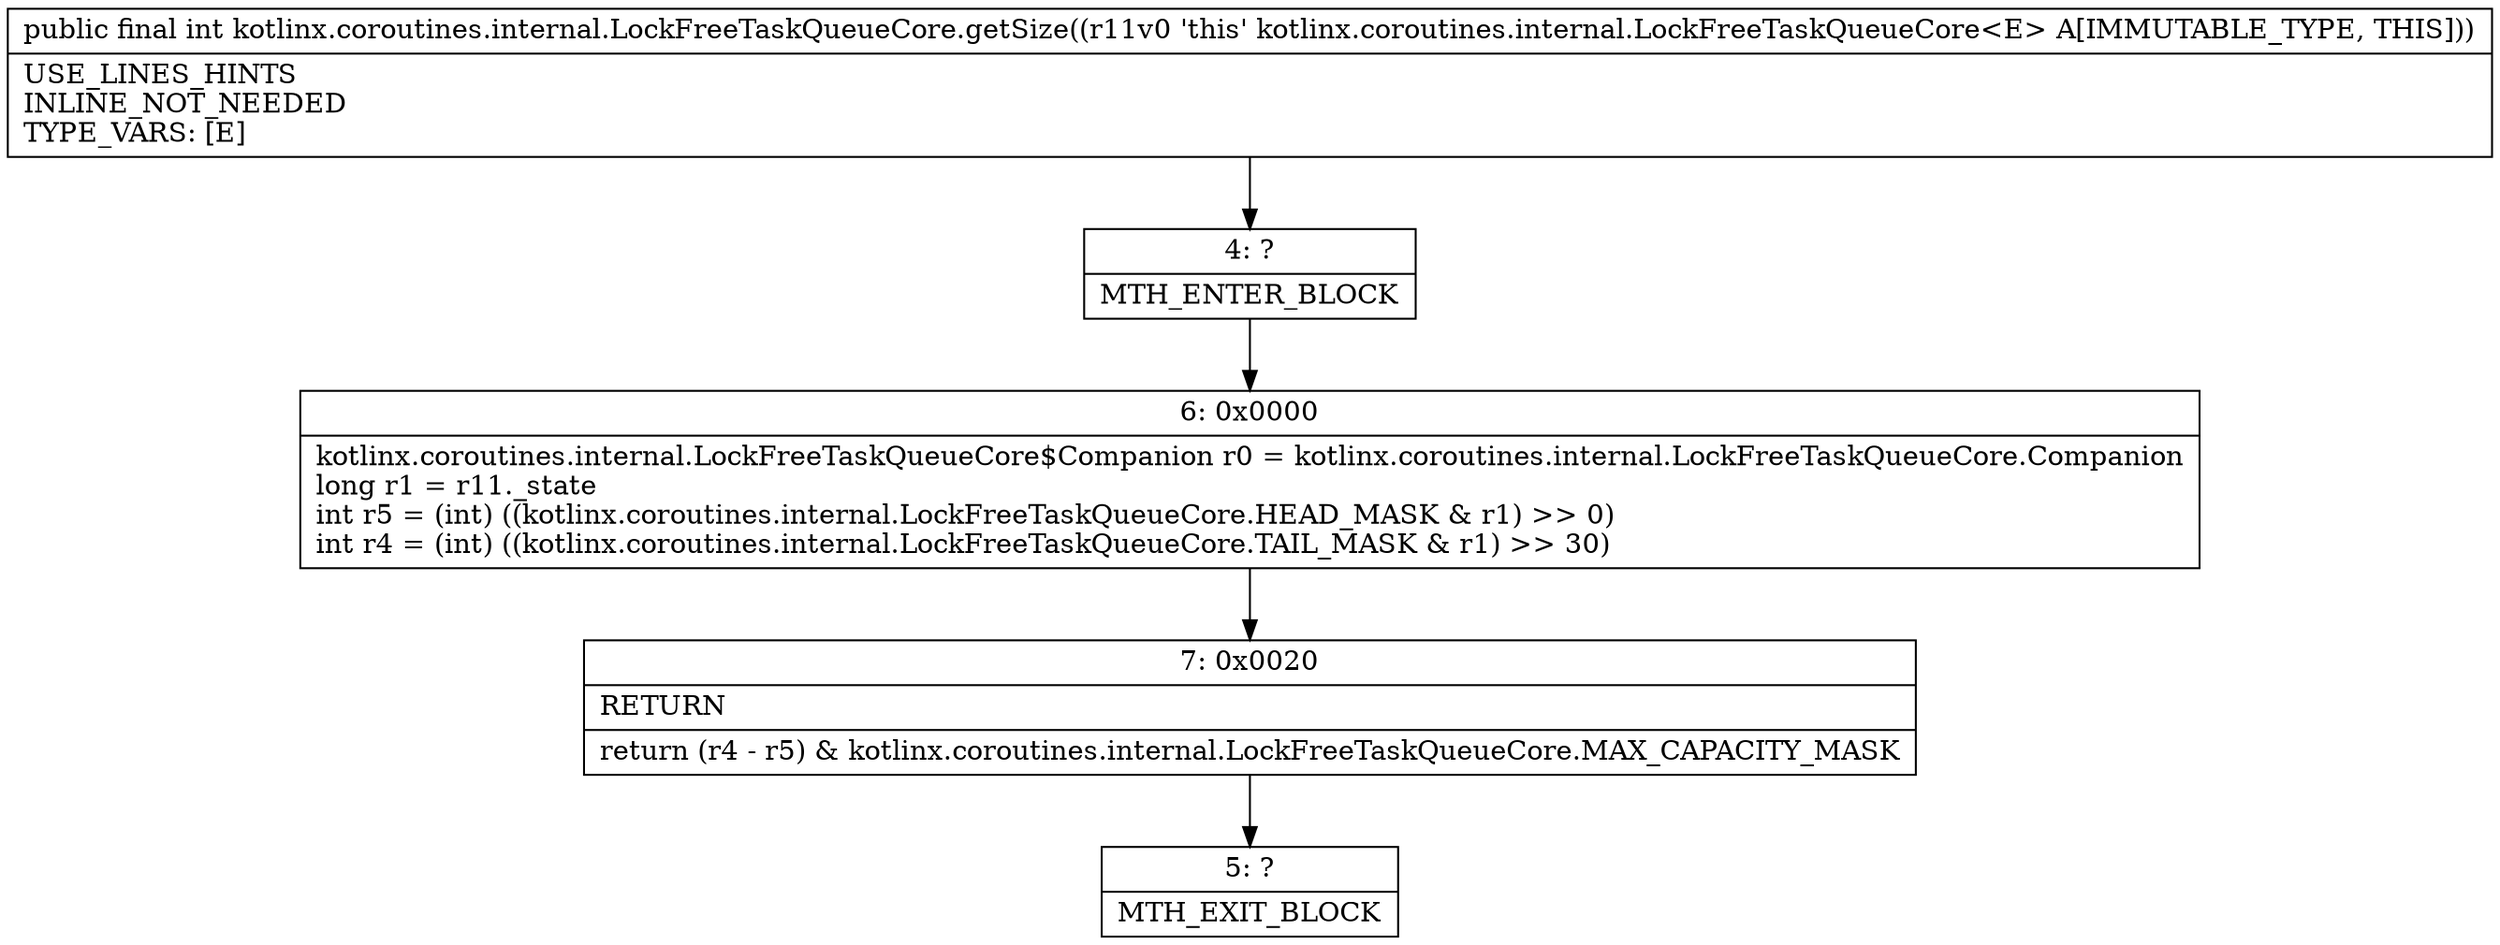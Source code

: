 digraph "CFG forkotlinx.coroutines.internal.LockFreeTaskQueueCore.getSize()I" {
Node_4 [shape=record,label="{4\:\ ?|MTH_ENTER_BLOCK\l}"];
Node_6 [shape=record,label="{6\:\ 0x0000|kotlinx.coroutines.internal.LockFreeTaskQueueCore$Companion r0 = kotlinx.coroutines.internal.LockFreeTaskQueueCore.Companion\llong r1 = r11._state\lint r5 = (int) ((kotlinx.coroutines.internal.LockFreeTaskQueueCore.HEAD_MASK & r1) \>\> 0)\lint r4 = (int) ((kotlinx.coroutines.internal.LockFreeTaskQueueCore.TAIL_MASK & r1) \>\> 30)\l}"];
Node_7 [shape=record,label="{7\:\ 0x0020|RETURN\l|return (r4 \- r5) & kotlinx.coroutines.internal.LockFreeTaskQueueCore.MAX_CAPACITY_MASK\l}"];
Node_5 [shape=record,label="{5\:\ ?|MTH_EXIT_BLOCK\l}"];
MethodNode[shape=record,label="{public final int kotlinx.coroutines.internal.LockFreeTaskQueueCore.getSize((r11v0 'this' kotlinx.coroutines.internal.LockFreeTaskQueueCore\<E\> A[IMMUTABLE_TYPE, THIS]))  | USE_LINES_HINTS\lINLINE_NOT_NEEDED\lTYPE_VARS: [E]\l}"];
MethodNode -> Node_4;Node_4 -> Node_6;
Node_6 -> Node_7;
Node_7 -> Node_5;
}

